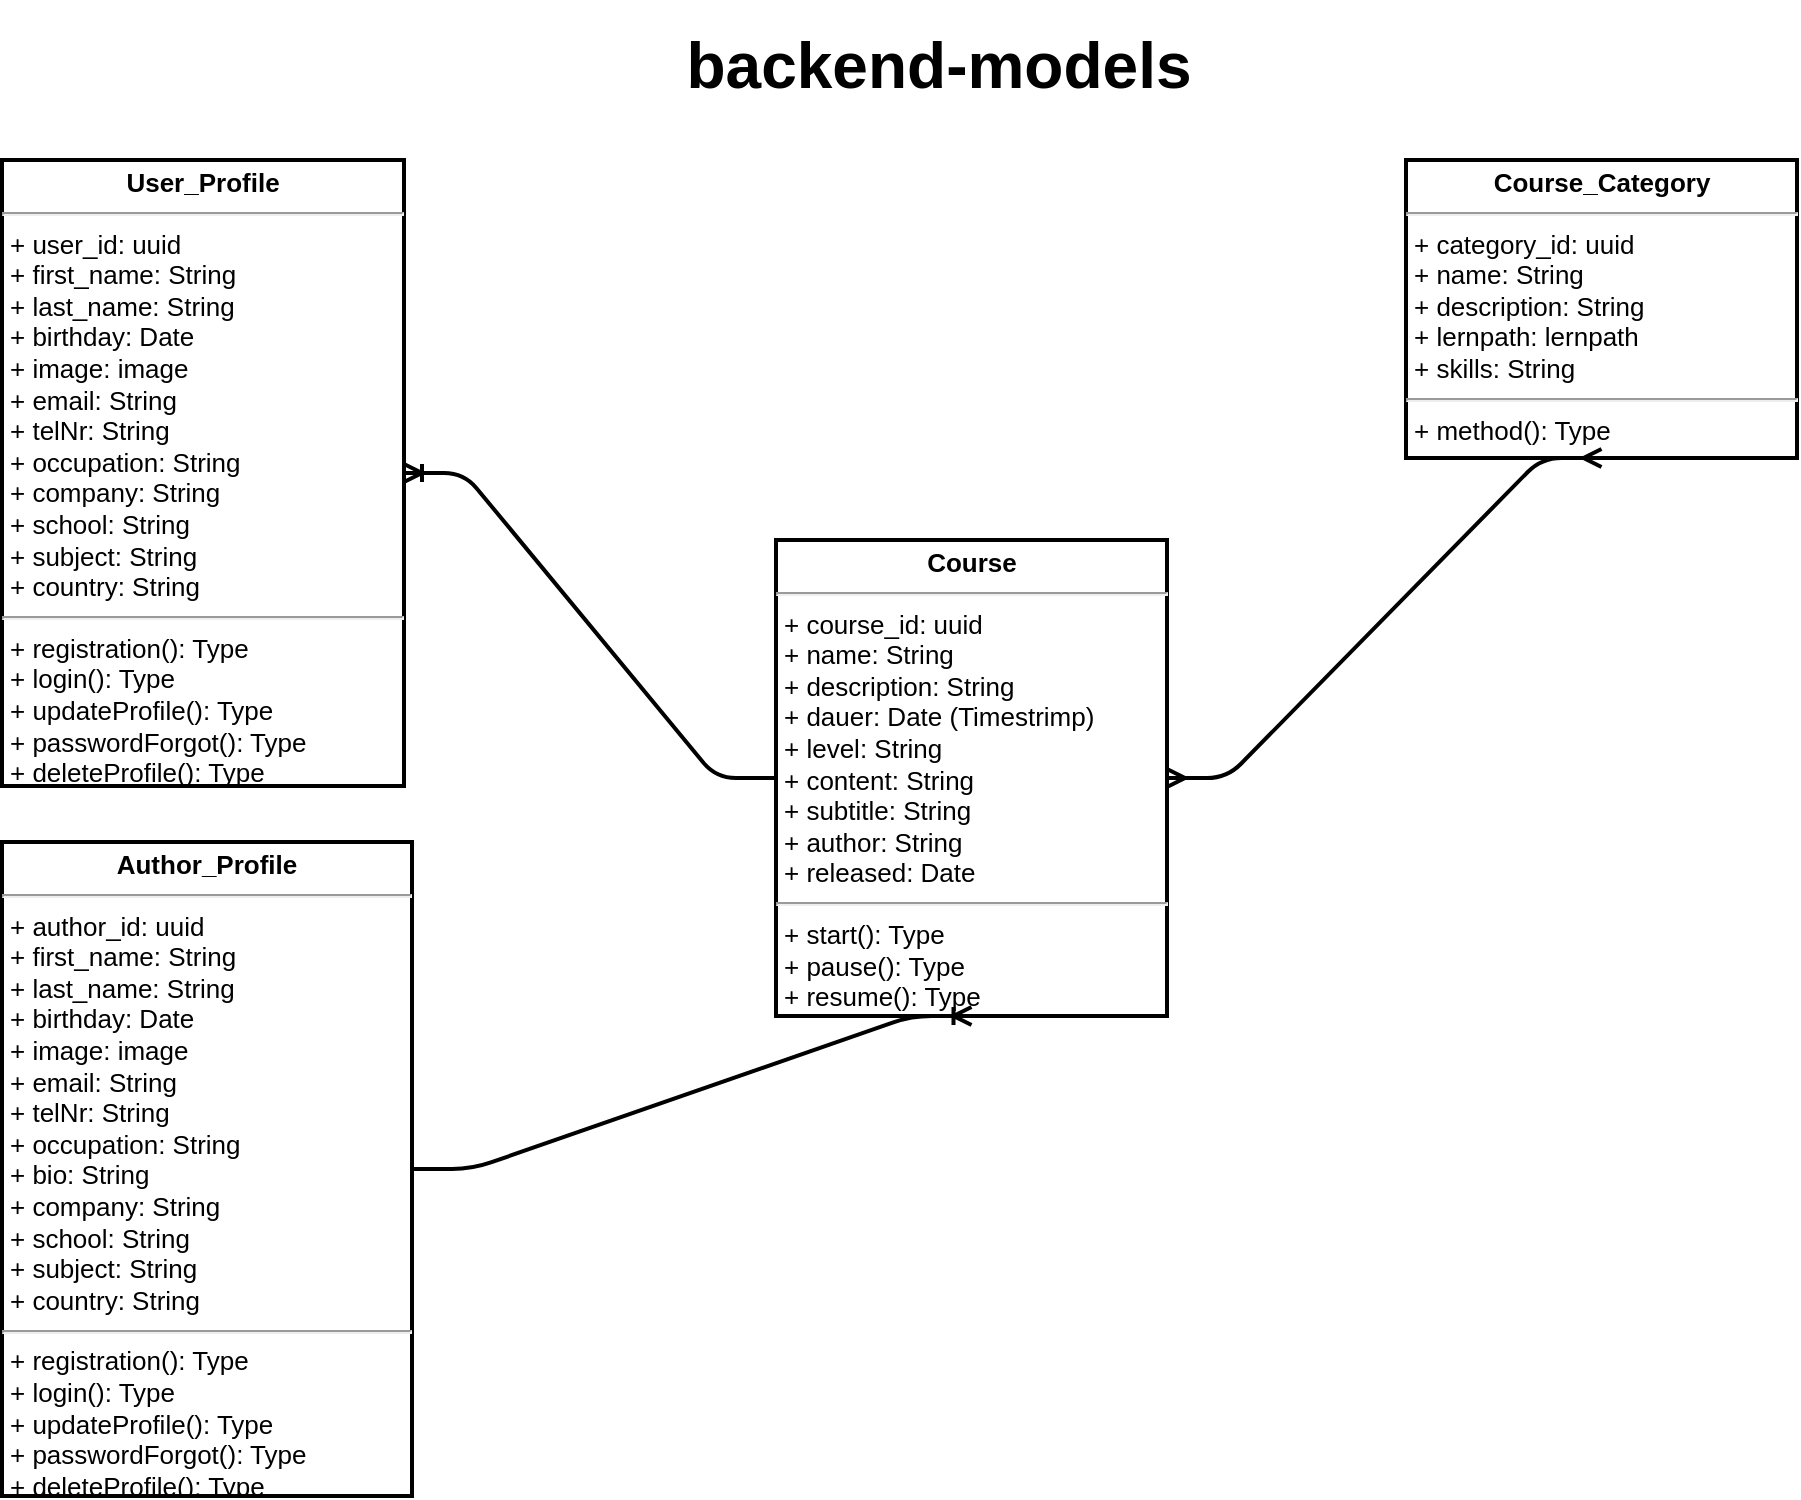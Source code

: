 <mxfile>
    <diagram id="CPHlGd6llGqzIn6Fdj6a" name="backend-models-diagram">
        <mxGraphModel dx="1704" dy="1158" grid="0" gridSize="10" guides="1" tooltips="1" connect="1" arrows="1" fold="1" page="1" pageScale="1" pageWidth="1169" pageHeight="827" math="0" shadow="0">
            <root>
                <mxCell id="0"/>
                <mxCell id="1" parent="0"/>
                <mxCell id="2" value="&lt;p style=&quot;margin: 4px 0px 0px ; text-align: center ; font-size: 13px&quot;&gt;&lt;span style=&quot;font-size: 13px&quot;&gt;&lt;b&gt;User_Profile&lt;/b&gt;&lt;/span&gt;&lt;/p&gt;&lt;hr style=&quot;font-size: 13px&quot;&gt;&lt;p style=&quot;margin: 0px 0px 0px 4px ; font-size: 13px&quot;&gt;+ user_id: uuid&lt;br style=&quot;font-size: 13px&quot;&gt;+ first_name: String&lt;/p&gt;&lt;p style=&quot;margin: 0px 0px 0px 4px ; font-size: 13px&quot;&gt;+ last_name: String&lt;/p&gt;&lt;p style=&quot;margin: 0px 0px 0px 4px ; font-size: 13px&quot;&gt;&lt;span&gt;+ birthday: Date&lt;/span&gt;&lt;br&gt;&lt;/p&gt;&lt;p style=&quot;margin: 0px 0px 0px 4px ; font-size: 13px&quot;&gt;+ image: image&lt;/p&gt;&lt;p style=&quot;margin: 0px 0px 0px 4px ; font-size: 13px&quot;&gt;+ email: String&lt;br&gt;&lt;/p&gt;&lt;p style=&quot;margin: 0px 0px 0px 4px ; font-size: 13px&quot;&gt;+ telNr: String&lt;/p&gt;&lt;p style=&quot;margin: 0px 0px 0px 4px ; font-size: 13px&quot;&gt;+ occupation: String&lt;/p&gt;&lt;p style=&quot;margin: 0px 0px 0px 4px ; font-size: 13px&quot;&gt;+ company: String&lt;/p&gt;&lt;p style=&quot;margin: 0px 0px 0px 4px ; font-size: 13px&quot;&gt;+ school: String&lt;/p&gt;&lt;p style=&quot;margin: 0px 0px 0px 4px ; font-size: 13px&quot;&gt;+ subject: String&lt;/p&gt;&lt;p style=&quot;margin: 0px 0px 0px 4px ; font-size: 13px&quot;&gt;+ country: String&lt;/p&gt;&lt;hr style=&quot;font-size: 13px&quot;&gt;&lt;p style=&quot;margin: 0px 0px 0px 4px ; font-size: 13px&quot;&gt;+ registration(): Type&lt;/p&gt;&lt;p style=&quot;margin: 0px 0px 0px 4px ; font-size: 13px&quot;&gt;+ login(): Type&lt;/p&gt;&lt;p style=&quot;margin: 0px 0px 0px 4px ; font-size: 13px&quot;&gt;+ updateProfile(): Type&lt;/p&gt;&lt;p style=&quot;margin: 0px 0px 0px 4px ; font-size: 13px&quot;&gt;+ passwordForgot(): Type&lt;/p&gt;&lt;p style=&quot;margin: 0px 0px 0px 4px ; font-size: 13px&quot;&gt;+ deleteProfile(): Type&lt;/p&gt;" style="verticalAlign=top;align=left;overflow=fill;fontSize=13;fontFamily=Helvetica;html=1;fontStyle=0;strokeWidth=2;" parent="1" vertex="1">
                    <mxGeometry x="144" y="104" width="201" height="313" as="geometry"/>
                </mxCell>
                <mxCell id="11" value="&lt;p style=&quot;margin: 4px 0px 0px ; text-align: center ; font-size: 13px&quot;&gt;&lt;span style=&quot;font-size: 13px&quot;&gt;&lt;b&gt;Course&lt;/b&gt;&lt;/span&gt;&lt;/p&gt;&lt;hr style=&quot;font-size: 13px&quot;&gt;&lt;p style=&quot;margin: 0px 0px 0px 4px ; font-size: 13px&quot;&gt;+ course_id: uuid&lt;br style=&quot;font-size: 13px&quot;&gt;+ name: String&lt;/p&gt;&lt;p style=&quot;margin: 0px 0px 0px 4px ; font-size: 13px&quot;&gt;+ description: String&lt;/p&gt;&lt;p style=&quot;margin: 0px 0px 0px 4px ; font-size: 13px&quot;&gt;+ dauer: Date (Timestrimp)&lt;/p&gt;&lt;p style=&quot;margin: 0px 0px 0px 4px ; font-size: 13px&quot;&gt;+ level: String&lt;/p&gt;&lt;p style=&quot;margin: 0px 0px 0px 4px ; font-size: 13px&quot;&gt;+ content: String&lt;/p&gt;&lt;p style=&quot;margin: 0px 0px 0px 4px ; font-size: 13px&quot;&gt;+ subtitle: String&lt;/p&gt;&lt;p style=&quot;margin: 0px 0px 0px 4px ; font-size: 13px&quot;&gt;+ author: String&lt;/p&gt;&lt;p style=&quot;margin: 0px 0px 0px 4px ; font-size: 13px&quot;&gt;+ released: Date&lt;/p&gt;&lt;hr style=&quot;font-size: 13px&quot;&gt;&lt;p style=&quot;margin: 0px 0px 0px 4px ; font-size: 13px&quot;&gt;+ start(): Type&lt;/p&gt;&lt;p style=&quot;margin: 0px 0px 0px 4px ; font-size: 13px&quot;&gt;+ pause(): Type&lt;/p&gt;&lt;p style=&quot;margin: 0px 0px 0px 4px ; font-size: 13px&quot;&gt;+ resume(): Type&lt;/p&gt;" style="verticalAlign=top;align=left;overflow=fill;fontSize=13;fontFamily=Helvetica;html=1;fontStyle=0;strokeWidth=2;" parent="1" vertex="1">
                    <mxGeometry x="531" y="294" width="195.5" height="238" as="geometry"/>
                </mxCell>
                <mxCell id="15" value="&lt;p style=&quot;margin: 4px 0px 0px ; text-align: center ; font-size: 13px&quot;&gt;&lt;span style=&quot;font-size: 13px&quot;&gt;&lt;b&gt;Course_Category&lt;/b&gt;&lt;/span&gt;&lt;/p&gt;&lt;hr style=&quot;font-size: 13px&quot;&gt;&lt;p style=&quot;margin: 0px 0px 0px 4px ; font-size: 13px&quot;&gt;+ category_id: uuid&lt;br style=&quot;font-size: 13px&quot;&gt;+ name: String&lt;/p&gt;&lt;p style=&quot;margin: 0px 0px 0px 4px ; font-size: 13px&quot;&gt;+ description: String&lt;/p&gt;&lt;p style=&quot;margin: 0px 0px 0px 4px ; font-size: 13px&quot;&gt;+ lernpath: lernpath&lt;/p&gt;&lt;p style=&quot;margin: 0px 0px 0px 4px ; font-size: 13px&quot;&gt;+ skills: String&lt;/p&gt;&lt;hr style=&quot;font-size: 13px&quot;&gt;&lt;p style=&quot;margin: 0px 0px 0px 4px ; font-size: 13px&quot;&gt;+ method(): Type&lt;/p&gt;" style="verticalAlign=top;align=left;overflow=fill;fontSize=13;fontFamily=Helvetica;html=1;fontStyle=0;strokeWidth=2;" parent="1" vertex="1">
                    <mxGeometry x="846" y="104" width="195.5" height="149" as="geometry"/>
                </mxCell>
                <mxCell id="16" value="" style="edgeStyle=entityRelationEdgeStyle;fontSize=12;html=1;endArrow=ERmany;startArrow=ERmany;entryX=0.5;entryY=1;entryDx=0;entryDy=0;exitX=1;exitY=0.5;exitDx=0;exitDy=0;strokeWidth=2;" parent="1" source="11" target="15" edge="1">
                    <mxGeometry width="100" height="100" relative="1" as="geometry">
                        <mxPoint x="838" y="441" as="sourcePoint"/>
                        <mxPoint x="938" y="341" as="targetPoint"/>
                    </mxGeometry>
                </mxCell>
                <mxCell id="17" value="backend-models" style="text;html=1;strokeColor=none;fillColor=none;align=center;verticalAlign=middle;whiteSpace=wrap;rounded=0;fontStyle=1;fontSize=32;" parent="1" vertex="1">
                    <mxGeometry x="436" y="24" width="353" height="65" as="geometry"/>
                </mxCell>
                <mxCell id="18" value="" style="edgeStyle=entityRelationEdgeStyle;fontSize=12;html=1;endArrow=ERoneToMany;entryX=1;entryY=0.5;entryDx=0;entryDy=0;exitX=0;exitY=0.5;exitDx=0;exitDy=0;strokeWidth=2;" parent="1" source="11" target="2" edge="1">
                    <mxGeometry width="100" height="100" relative="1" as="geometry">
                        <mxPoint x="419" y="373" as="sourcePoint"/>
                        <mxPoint x="519" y="273" as="targetPoint"/>
                    </mxGeometry>
                </mxCell>
                <mxCell id="19" value="&lt;p style=&quot;margin: 4px 0px 0px ; text-align: center ; font-size: 13px&quot;&gt;&lt;span style=&quot;font-size: 13px&quot;&gt;&lt;b&gt;Author_Profile&lt;/b&gt;&lt;/span&gt;&lt;/p&gt;&lt;hr style=&quot;font-size: 13px&quot;&gt;&lt;p style=&quot;margin: 0px 0px 0px 4px ; font-size: 13px&quot;&gt;+ author_id: uuid&lt;br style=&quot;font-size: 13px&quot;&gt;+ first_name: String&lt;/p&gt;&lt;p style=&quot;margin: 0px 0px 0px 4px ; font-size: 13px&quot;&gt;+ last_name: String&lt;/p&gt;&lt;p style=&quot;margin: 0px 0px 0px 4px&quot;&gt;&lt;span&gt;+ birthday: Date&lt;/span&gt;&lt;br&gt;&lt;/p&gt;&lt;p style=&quot;margin: 0px 0px 0px 4px&quot;&gt;+ image: image&lt;/p&gt;&lt;p style=&quot;margin: 0px 0px 0px 4px&quot;&gt;+ email: String&lt;br&gt;&lt;/p&gt;&lt;p style=&quot;margin: 0px 0px 0px 4px&quot;&gt;+ telNr: String&lt;/p&gt;&lt;p style=&quot;margin: 0px 0px 0px 4px ; font-size: 13px&quot;&gt;&lt;span style=&quot;font-size: 13px&quot;&gt;+ occupation: String&lt;/span&gt;&lt;br style=&quot;font-size: 13px&quot;&gt;&lt;/p&gt;&lt;p style=&quot;margin: 0px 0px 0px 4px ; font-size: 13px&quot;&gt;&lt;span style=&quot;font-size: 13px&quot;&gt;+ bio: String&lt;/span&gt;&lt;/p&gt;&lt;p style=&quot;margin: 0px 0px 0px 4px ; font-size: 13px&quot;&gt;+ company: String&lt;/p&gt;&lt;p style=&quot;margin: 0px 0px 0px 4px ; font-size: 13px&quot;&gt;+ school: String&lt;/p&gt;&lt;p style=&quot;margin: 0px 0px 0px 4px ; font-size: 13px&quot;&gt;+ subject: String&lt;br&gt;&lt;/p&gt;&lt;p style=&quot;margin: 0px 0px 0px 4px ; font-size: 13px&quot;&gt;+ country: String&lt;/p&gt;&lt;hr style=&quot;font-size: 13px&quot;&gt;&lt;p style=&quot;margin: 0px 0px 0px 4px ; font-size: 13px&quot;&gt;+ registration(): Type&lt;/p&gt;&lt;p style=&quot;margin: 0px 0px 0px 4px ; font-size: 13px&quot;&gt;+ login(): Type&lt;/p&gt;&lt;p style=&quot;margin: 0px 0px 0px 4px ; font-size: 13px&quot;&gt;+ updateProfile(): Type&lt;/p&gt;&lt;p style=&quot;margin: 0px 0px 0px 4px ; font-size: 13px&quot;&gt;+ passwordForgot(): Type&lt;/p&gt;&lt;p style=&quot;margin: 0px 0px 0px 4px ; font-size: 13px&quot;&gt;+ deleteProfile(): Type&lt;/p&gt;" style="verticalAlign=top;align=left;overflow=fill;fontSize=13;fontFamily=Helvetica;html=1;fontStyle=0;strokeWidth=2;" parent="1" vertex="1">
                    <mxGeometry x="144" y="445" width="205" height="327" as="geometry"/>
                </mxCell>
                <mxCell id="20" value="" style="edgeStyle=entityRelationEdgeStyle;fontSize=12;html=1;endArrow=ERoneToMany;exitX=1;exitY=0.5;exitDx=0;exitDy=0;entryX=0.5;entryY=1;entryDx=0;entryDy=0;strokeWidth=2;" parent="1" source="19" target="11" edge="1">
                    <mxGeometry width="100" height="100" relative="1" as="geometry">
                        <mxPoint x="423" y="760" as="sourcePoint"/>
                        <mxPoint x="523" y="660" as="targetPoint"/>
                    </mxGeometry>
                </mxCell>
            </root>
        </mxGraphModel>
    </diagram>
</mxfile>